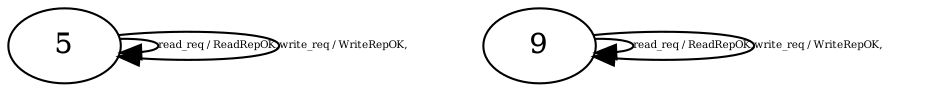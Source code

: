 digraph "Automata" { 
	 "5" [shape=ellipse,style=filled,fillcolor=white,URL="5"];
	 "9" [shape=ellipse,style=filled,fillcolor=white,URL="9"];
	 "5"->"5" [fontsize=5,label="read_req / ReadRepOK,",URL="t85"];
	 "5"->"5" [fontsize=5,label="write_req / WriteRepOK,",URL="t86"];
	 "9"->"9" [fontsize=5,label="read_req / ReadRepOK,",URL="t145"];
	 "9"->"9" [fontsize=5,label="write_req / WriteRepOK,",URL="t146"];
}
